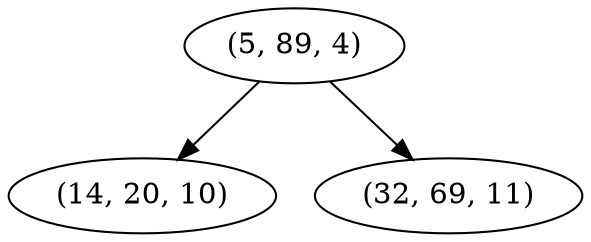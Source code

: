 digraph tree {
    "(5, 89, 4)";
    "(14, 20, 10)";
    "(32, 69, 11)";
    "(5, 89, 4)" -> "(14, 20, 10)";
    "(5, 89, 4)" -> "(32, 69, 11)";
}
